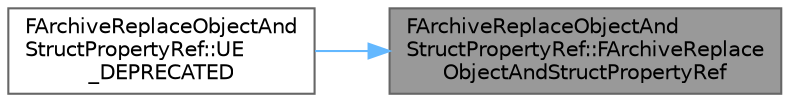 digraph "FArchiveReplaceObjectAndStructPropertyRef::FArchiveReplaceObjectAndStructPropertyRef"
{
 // INTERACTIVE_SVG=YES
 // LATEX_PDF_SIZE
  bgcolor="transparent";
  edge [fontname=Helvetica,fontsize=10,labelfontname=Helvetica,labelfontsize=10];
  node [fontname=Helvetica,fontsize=10,shape=box,height=0.2,width=0.4];
  rankdir="RL";
  Node1 [id="Node000001",label="FArchiveReplaceObjectAnd\lStructPropertyRef::FArchiveReplace\lObjectAndStructPropertyRef",height=0.2,width=0.4,color="gray40", fillcolor="grey60", style="filled", fontcolor="black",tooltip="Initializes variables and starts the serialization search."];
  Node1 -> Node2 [id="edge1_Node000001_Node000002",dir="back",color="steelblue1",style="solid",tooltip=" "];
  Node2 [id="Node000002",label="FArchiveReplaceObjectAnd\lStructPropertyRef::UE\l_DEPRECATED",height=0.2,width=0.4,color="grey40", fillcolor="white", style="filled",URL="$db/dd4/classFArchiveReplaceObjectAndStructPropertyRef.html#a6c2c0a3370774212bc822d1c0c656292",tooltip=" "];
}
